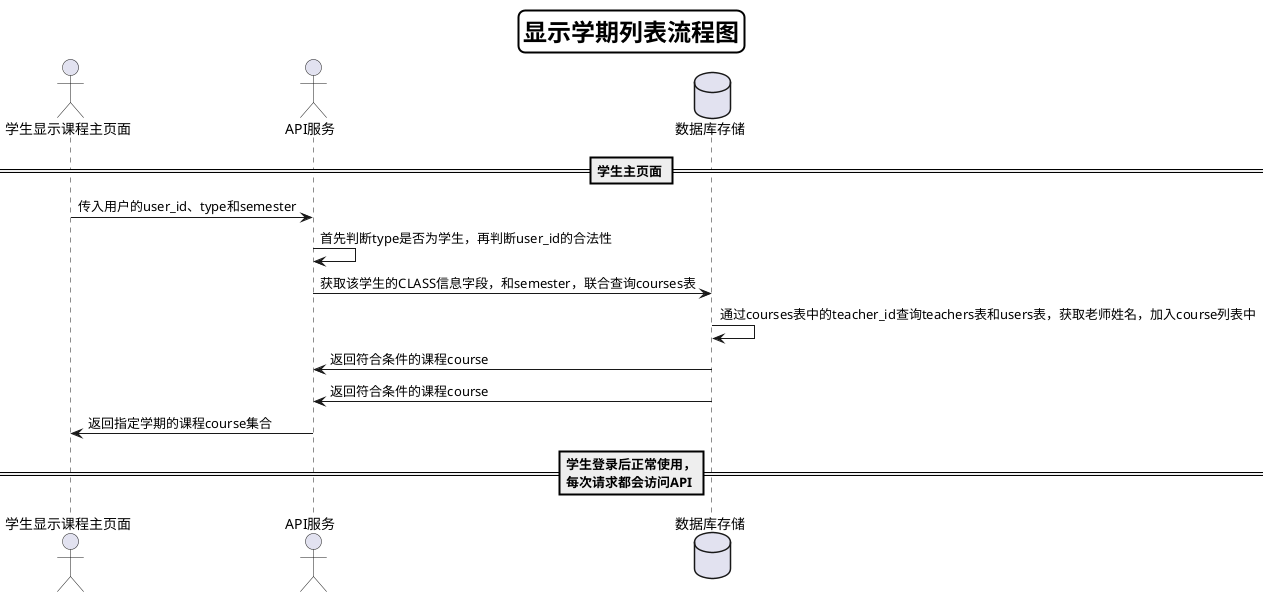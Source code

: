 @startuml
skinparam titleBorderRoundCorner 15
skinparam titleBorderThickness 2
skinparam titleBorderColor #Black
skinparam titleFontSize 24
Title 显示学期列表流程图


actor 学生显示课程主页面
actor API服务
database 数据库存储

== 学生主页面 ==
学生显示课程主页面->API服务:传入用户的user_id、type和semester
API服务->API服务:首先判断type是否为学生，再判断user_id的合法性
API服务->数据库存储:获取该学生的CLASS信息字段，和semester，联合查询courses表
数据库存储->数据库存储:通过courses表中的teacher_id查询teachers表和users表，获取老师姓名，加入course列表中
数据库存储->API服务:返回符合条件的课程course
数据库存储->API服务:返回符合条件的课程course
API服务->学生显示课程主页面:返回指定学期的课程course集合
== 学生登录后正常使用，\n每次请求都会访问API==

@enduml